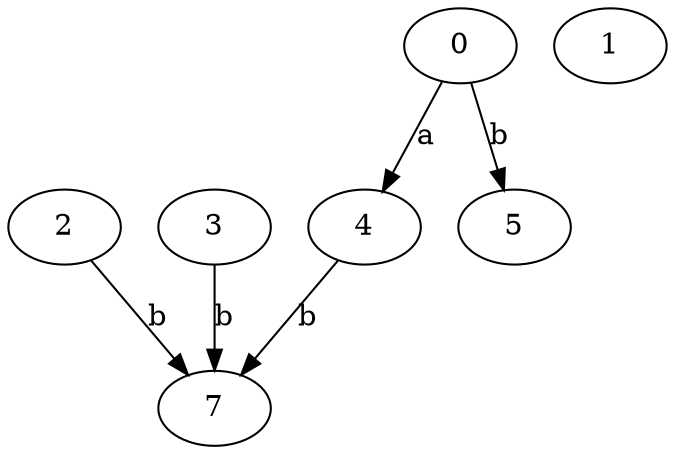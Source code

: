 strict digraph  {
2;
3;
4;
0;
5;
7;
1;
2 -> 7  [label=b];
3 -> 7  [label=b];
4 -> 7  [label=b];
0 -> 4  [label=a];
0 -> 5  [label=b];
}
